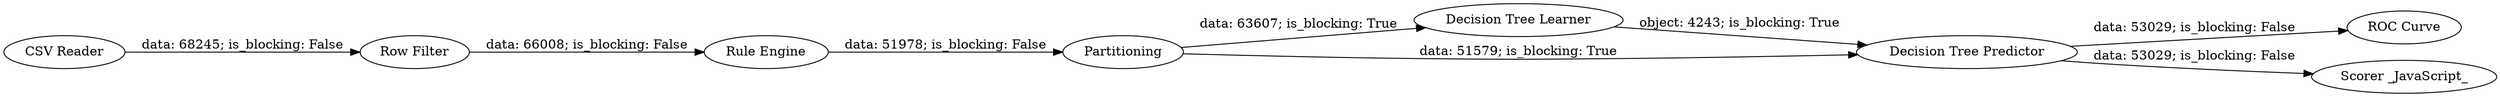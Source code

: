 digraph {
	"-7587907760099016412_4" [label=Partitioning]
	"-7587907760099016412_11" [label="ROC Curve"]
	"-7587907760099016412_5" [label="Decision Tree Learner"]
	"-7587907760099016412_1" [label="CSV Reader"]
	"-7587907760099016412_7" [label="Decision Tree Predictor"]
	"-7587907760099016412_8" [label="Scorer _JavaScript_"]
	"-7587907760099016412_10" [label="Rule Engine"]
	"-7587907760099016412_12" [label="Row Filter"]
	"-7587907760099016412_7" -> "-7587907760099016412_11" [label="data: 53029; is_blocking: False"]
	"-7587907760099016412_1" -> "-7587907760099016412_12" [label="data: 68245; is_blocking: False"]
	"-7587907760099016412_7" -> "-7587907760099016412_8" [label="data: 53029; is_blocking: False"]
	"-7587907760099016412_12" -> "-7587907760099016412_10" [label="data: 66008; is_blocking: False"]
	"-7587907760099016412_5" -> "-7587907760099016412_7" [label="object: 4243; is_blocking: True"]
	"-7587907760099016412_4" -> "-7587907760099016412_5" [label="data: 63607; is_blocking: True"]
	"-7587907760099016412_4" -> "-7587907760099016412_7" [label="data: 51579; is_blocking: True"]
	"-7587907760099016412_10" -> "-7587907760099016412_4" [label="data: 51978; is_blocking: False"]
	rankdir=LR
}

